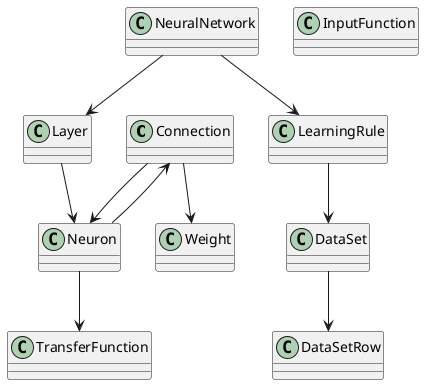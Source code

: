 @startuml

class Connection {
}

class DataSet {
}

class DataSetRow {
}

class InputFunction {
}

class Layer {
}

class LearningRule {
}

class NeuralNetwork {
}

class Neuron {
}

class TransferFunction {
}

class Weight {
}

Connection --> Weight
Connection --> Neuron
DataSet --> DataSetRow
Layer --> Neuron
NeuralNetwork --> Layer
NeuralNetwork --> LearningRule
Neuron --> Connection
Neuron --> TransferFunction
LearningRule --> DataSet

@enduml
